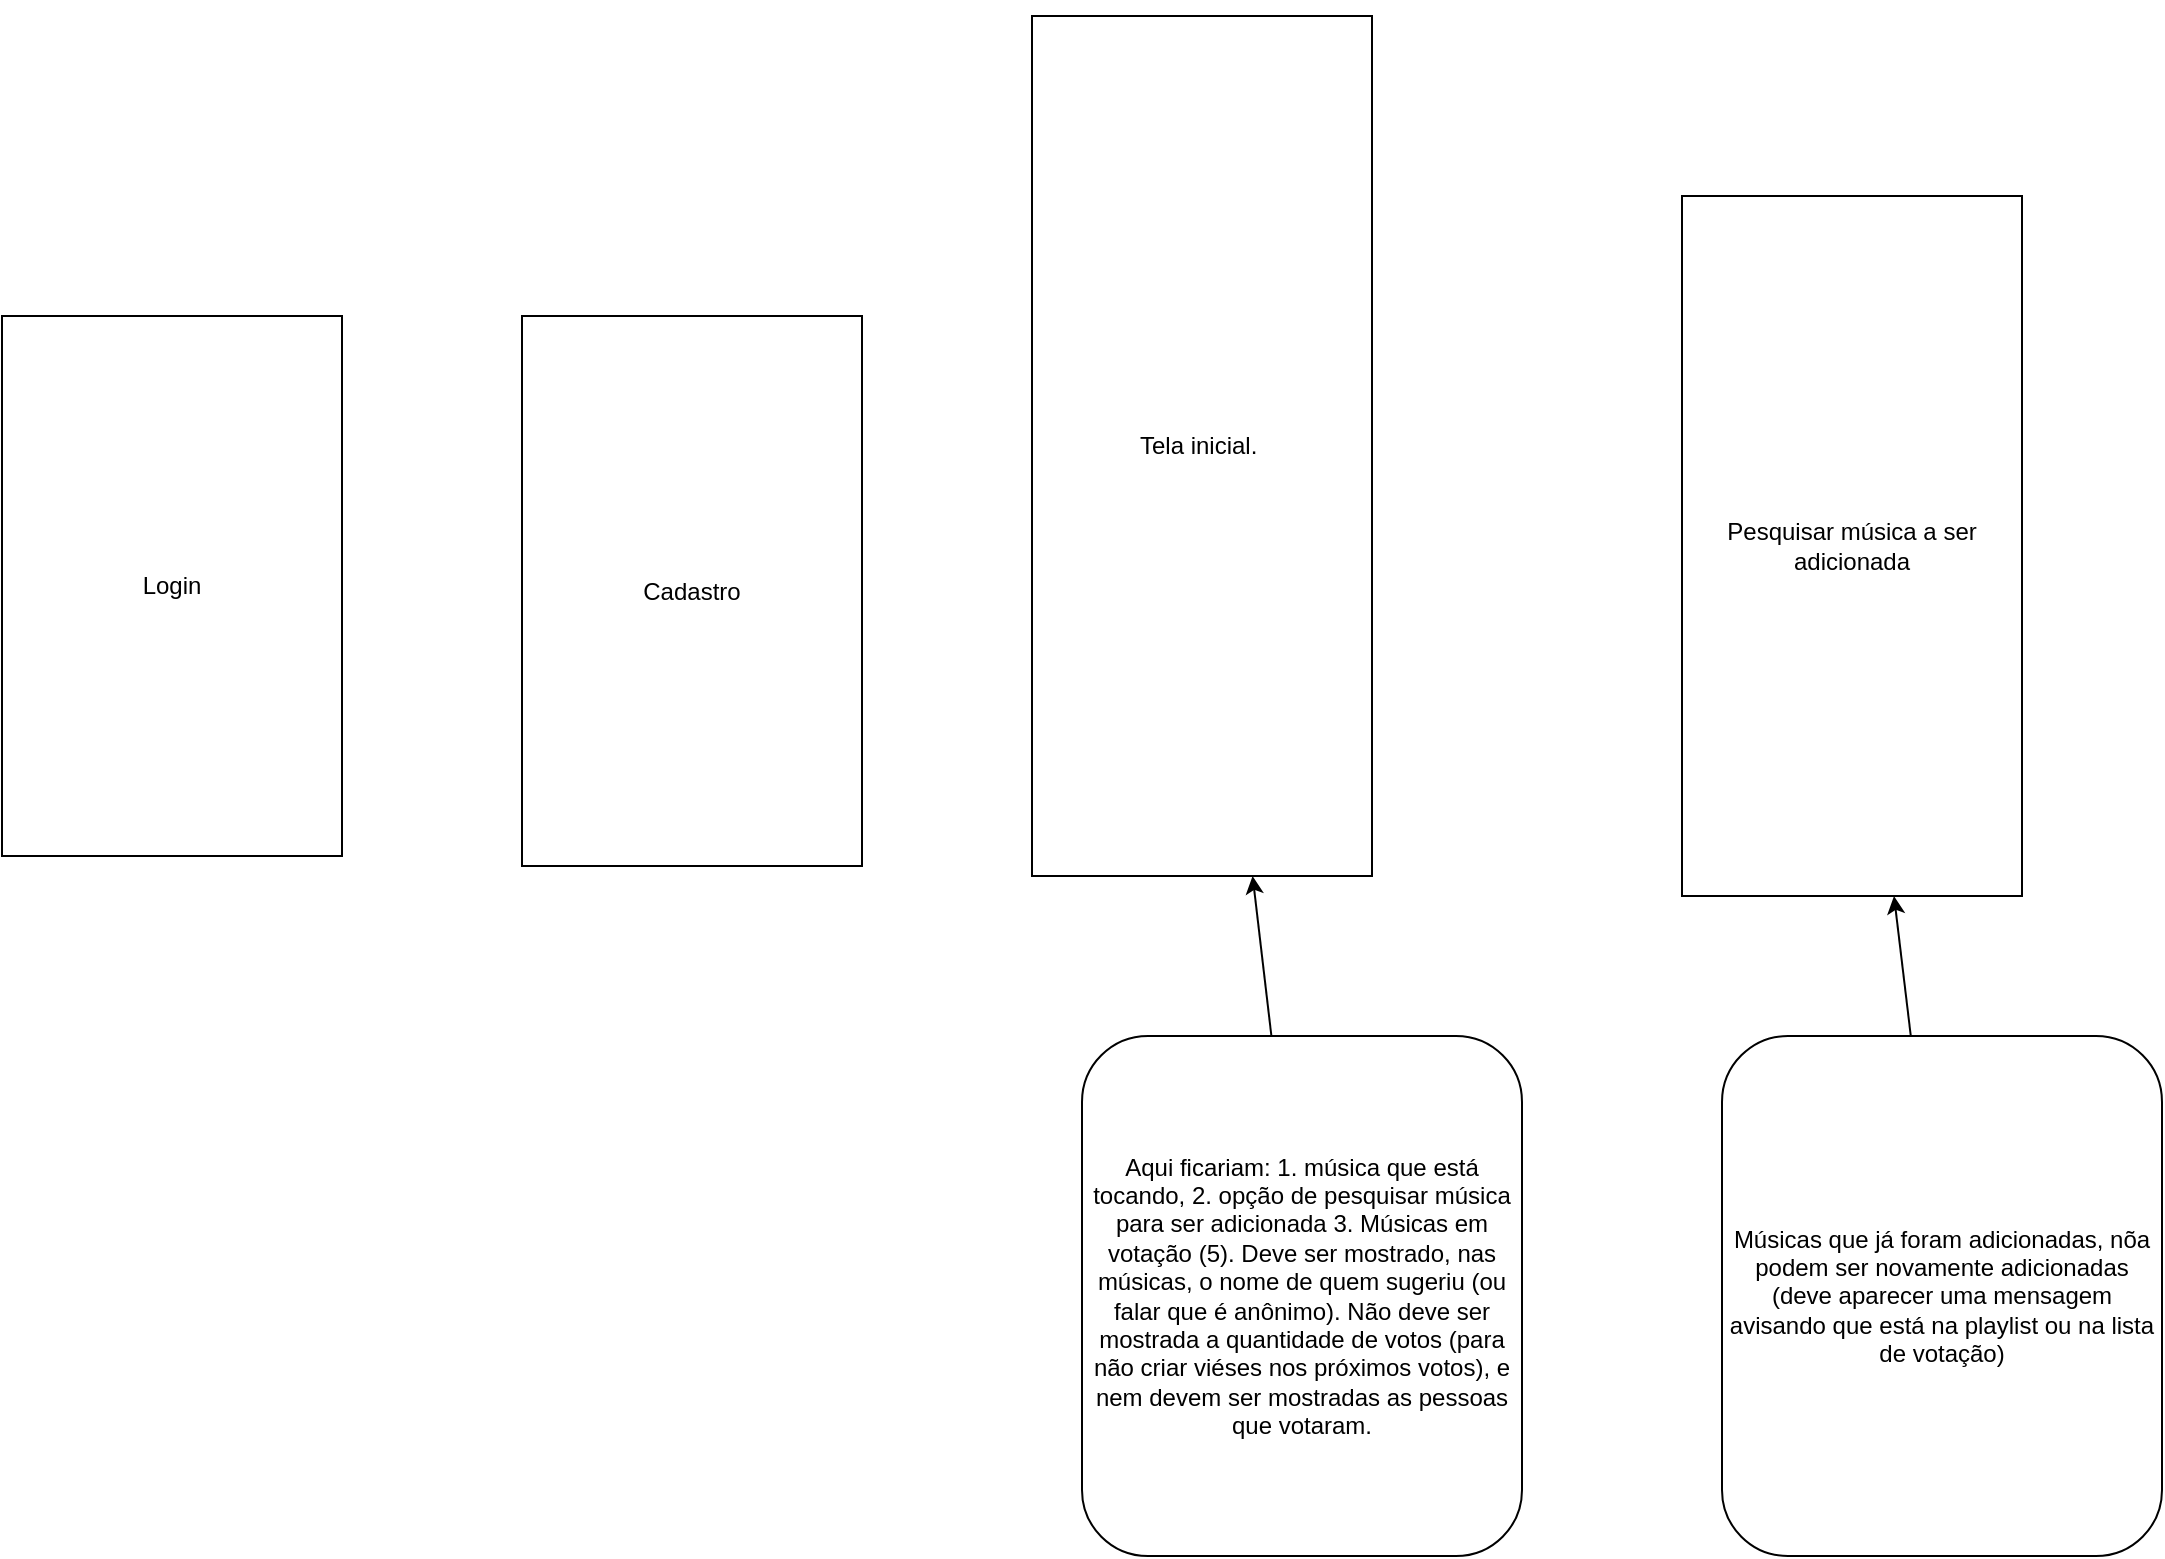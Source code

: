 <mxfile>
    <diagram id="EOFBLvs9dUq9dqeT_brS" name="Page-1">
        <mxGraphModel dx="538" dy="1466" grid="1" gridSize="10" guides="1" tooltips="1" connect="1" arrows="1" fold="1" page="1" pageScale="1" pageWidth="850" pageHeight="1100" math="0" shadow="0">
            <root>
                <mxCell id="0"/>
                <mxCell id="1" parent="0"/>
                <mxCell id="2" value="Login" style="whiteSpace=wrap;html=1;" vertex="1" parent="1">
                    <mxGeometry x="90" y="60" width="170" height="270" as="geometry"/>
                </mxCell>
                <mxCell id="3" value="Cadastro" style="whiteSpace=wrap;html=1;" vertex="1" parent="1">
                    <mxGeometry x="350" y="60" width="170" height="275" as="geometry"/>
                </mxCell>
                <mxCell id="11" style="edgeStyle=none;html=1;exitX=0.5;exitY=0;exitDx=0;exitDy=0;" edge="1" parent="1" source="4">
                    <mxGeometry relative="1" as="geometry">
                        <mxPoint x="690.286" y="59.571" as="targetPoint"/>
                    </mxGeometry>
                </mxCell>
                <mxCell id="4" value="Tela inicial.&amp;nbsp;" style="whiteSpace=wrap;html=1;" vertex="1" parent="1">
                    <mxGeometry x="605" y="-90" width="170" height="430" as="geometry"/>
                </mxCell>
                <mxCell id="10" style="edgeStyle=none;html=1;" edge="1" parent="1" source="5" target="4">
                    <mxGeometry relative="1" as="geometry"/>
                </mxCell>
                <mxCell id="5" value="Aqui ficariam: 1. música que está tocando, 2. opção de pesquisar música para ser adicionada 3. Músicas em votação (5). Deve ser mostrado, nas músicas, o nome de quem sugeriu (ou falar que é anônimo). Não deve ser mostrada a quantidade de votos (para não criar viéses nos próximos votos), e nem devem ser mostradas as pessoas que votaram.&lt;br&gt;" style="rounded=1;whiteSpace=wrap;html=1;" vertex="1" parent="1">
                    <mxGeometry x="630" y="420" width="220" height="260" as="geometry"/>
                </mxCell>
                <mxCell id="17" value="Pesquisar música a ser adicionada" style="whiteSpace=wrap;html=1;" vertex="1" parent="1">
                    <mxGeometry x="930" width="170" height="350" as="geometry"/>
                </mxCell>
                <mxCell id="20" style="edgeStyle=none;html=1;" edge="1" parent="1" source="19" target="17">
                    <mxGeometry relative="1" as="geometry"/>
                </mxCell>
                <mxCell id="19" value="Músicas que já foram adicionadas, nõa podem ser novamente adicionadas (deve aparecer uma mensagem avisando que está na playlist ou na lista de votação)" style="rounded=1;whiteSpace=wrap;html=1;" vertex="1" parent="1">
                    <mxGeometry x="950" y="420" width="220" height="260" as="geometry"/>
                </mxCell>
            </root>
        </mxGraphModel>
    </diagram>
</mxfile>